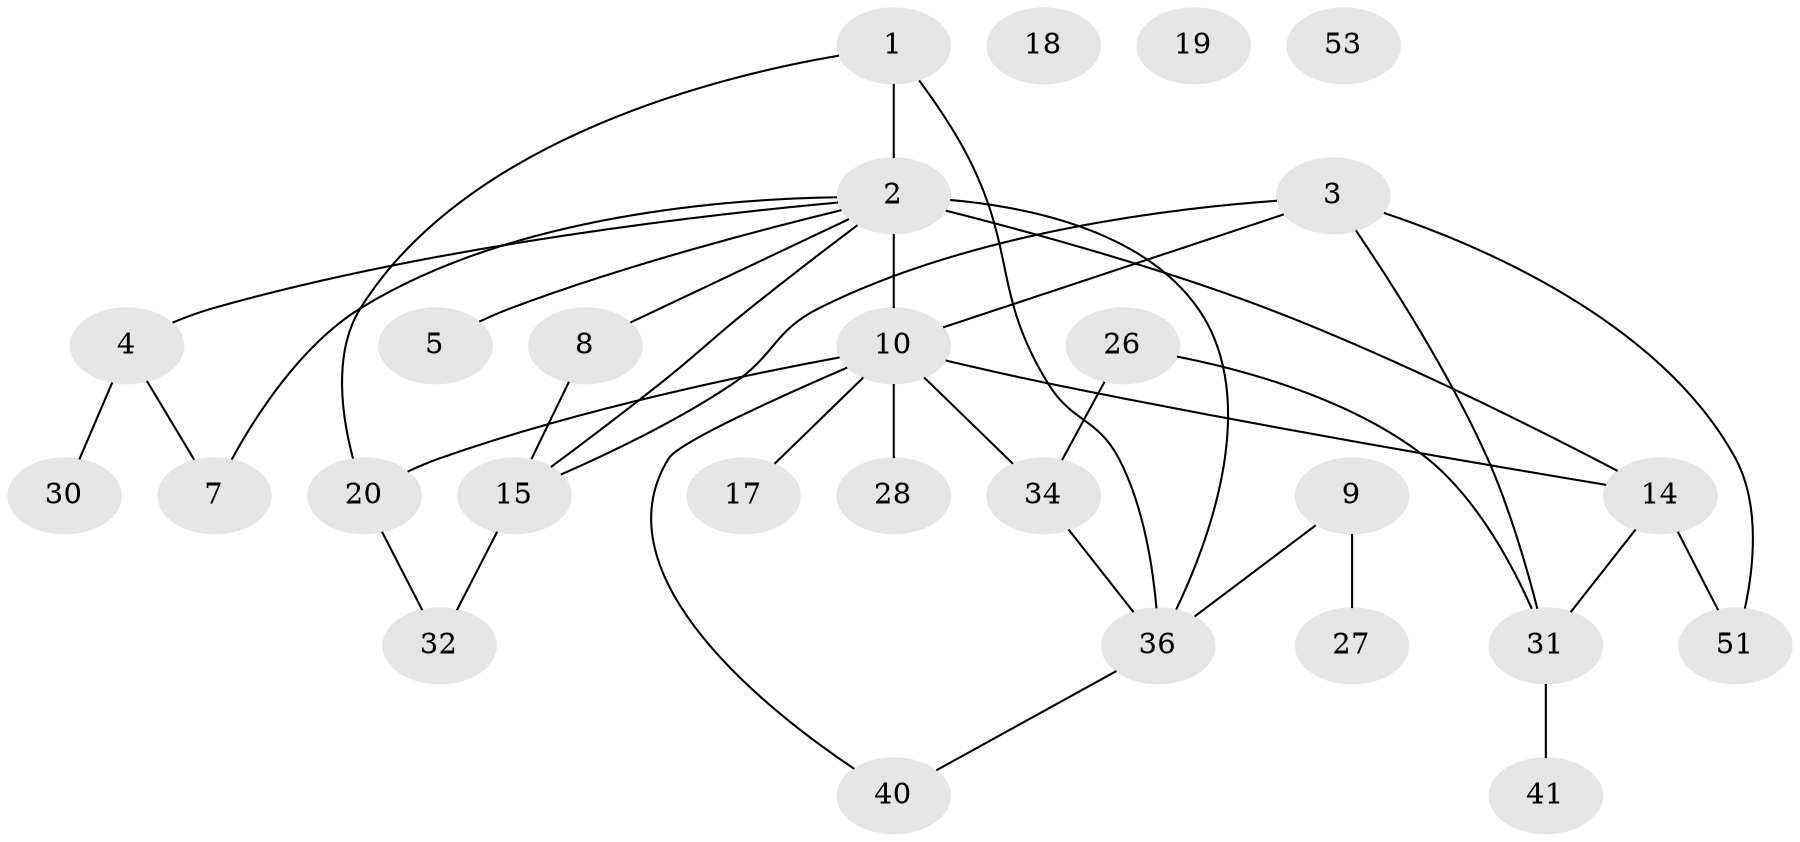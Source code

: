 // original degree distribution, {4: 0.14545454545454545, 3: 0.2545454545454545, 1: 0.2, 2: 0.2545454545454545, 8: 0.01818181818181818, 5: 0.05454545454545454, 0: 0.05454545454545454, 6: 0.01818181818181818}
// Generated by graph-tools (version 1.1) at 2025/16/03/04/25 18:16:31]
// undirected, 27 vertices, 35 edges
graph export_dot {
graph [start="1"]
  node [color=gray90,style=filled];
  1;
  2 [super="+23+33+6"];
  3 [super="+12"];
  4 [super="+29+54"];
  5;
  7;
  8;
  9 [super="+49"];
  10 [super="+11"];
  14 [super="+46+39"];
  15 [super="+16+25"];
  17 [super="+38"];
  18;
  19;
  20;
  26;
  27;
  28 [super="+35"];
  30;
  31 [super="+47"];
  32 [super="+37"];
  34 [super="+50"];
  36 [super="+48"];
  40;
  41;
  51 [super="+55"];
  53;
  1 -- 20;
  1 -- 36;
  1 -- 2 [weight=2];
  2 -- 8 [weight=2];
  2 -- 36;
  2 -- 4;
  2 -- 5;
  2 -- 7;
  2 -- 10 [weight=4];
  2 -- 14 [weight=2];
  2 -- 15;
  3 -- 51;
  3 -- 31;
  3 -- 15;
  3 -- 10;
  4 -- 30;
  4 -- 7;
  8 -- 15;
  9 -- 27;
  9 -- 36;
  10 -- 34 [weight=2];
  10 -- 40;
  10 -- 17;
  10 -- 20;
  10 -- 14;
  10 -- 28 [weight=2];
  14 -- 51;
  14 -- 31;
  15 -- 32;
  20 -- 32;
  26 -- 34;
  26 -- 31;
  31 -- 41;
  34 -- 36;
  36 -- 40;
}

